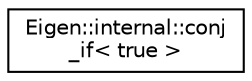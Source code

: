 digraph "Graphical Class Hierarchy"
{
  edge [fontname="Helvetica",fontsize="10",labelfontname="Helvetica",labelfontsize="10"];
  node [fontname="Helvetica",fontsize="10",shape=record];
  rankdir="LR";
  Node1 [label="Eigen::internal::conj\l_if\< true \>",height=0.2,width=0.4,color="black", fillcolor="white", style="filled",URL="$struct_eigen_1_1internal_1_1conj__if_3_01true_01_4.html"];
}
